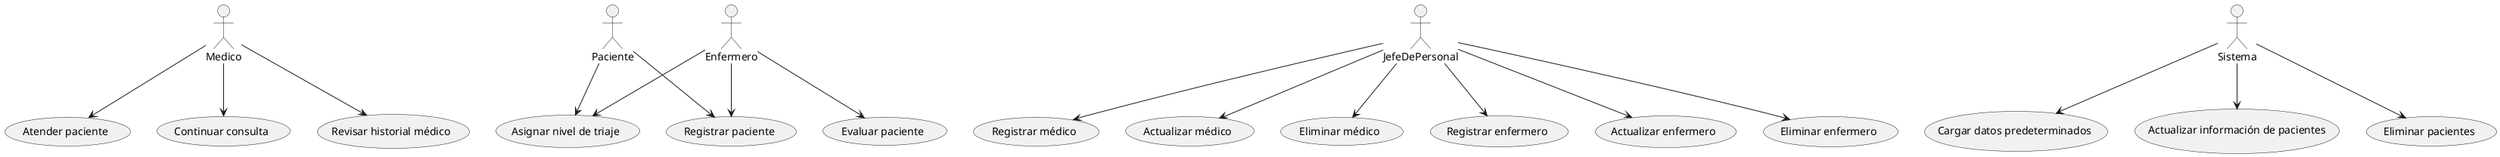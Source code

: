 @startuml

actor Medico
actor Enfermero
actor JefeDePersonal
actor Paciente
actor Sistema

usecase "Atender paciente" as UC1
usecase "Continuar consulta" as UC2
usecase "Revisar historial médico" as UC3
usecase "Registrar paciente" as UC4
usecase "Asignar nivel de triaje" as UC5
usecase "Evaluar paciente" as UC6
usecase "Registrar médico" as UC7
usecase "Actualizar médico" as UC8
usecase "Eliminar médico" as UC9
usecase "Registrar enfermero" as UC10
usecase "Actualizar enfermero" as UC11
usecase "Eliminar enfermero" as UC12
usecase "Cargar datos predeterminados" as UC13
usecase "Actualizar información de pacientes" as UC14
usecase "Eliminar pacientes" as UC15

Medico --> UC1
Medico --> UC2
Medico --> UC3

Enfermero --> UC4
Enfermero --> UC5
Enfermero --> UC6

JefeDePersonal --> UC7
JefeDePersonal --> UC8
JefeDePersonal --> UC9
JefeDePersonal --> UC10
JefeDePersonal --> UC11
JefeDePersonal --> UC12

Sistema --> UC13
Sistema --> UC14
Sistema --> UC15

Paciente --> UC4
Paciente --> UC5

@enduml